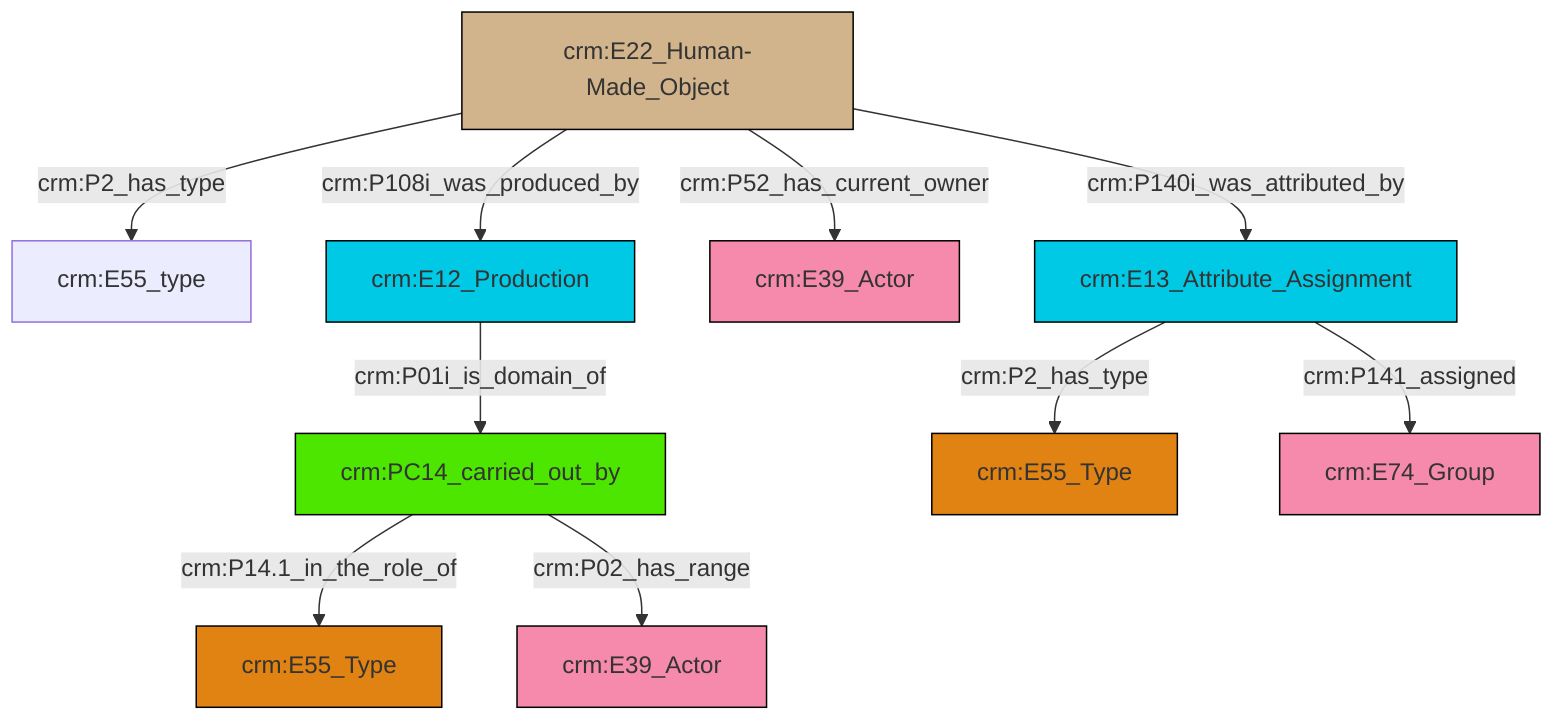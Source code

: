 graph TD
classDef Literal fill:#f2f2f2,stroke:#000000;
classDef CRM_Entity fill:#FFFFFF,stroke:#000000;
classDef Temporal_Entity fill:#00C9E6, stroke:#000000;
classDef Type fill:#E18312, stroke:#000000;
classDef Time-Span fill:#2C9C91, stroke:#000000;
classDef Appellation fill:#FFEB7F, stroke:#000000;
classDef Place fill:#008836, stroke:#000000;
classDef Persistent_Item fill:#B266B2, stroke:#000000;
classDef Conceptual_Object fill:#FFD700, stroke:#000000;
classDef Physical_Thing fill:#D2B48C, stroke:#000000;
classDef Actor fill:#f58aad, stroke:#000000;
classDef PC_Classes fill:#4ce600, stroke:#000000;
classDef Multi fill:#cccccc,stroke:#000000;

6["crm:E22_Human-Made_Object"]:::Physical_Thing -->|crm:P2_has_type| 4["crm:E55_type"]:::Default
7["crm:PC14_carried_out_by"]:::PC_Classes -->|crm:P14.1_in_the_role_of| 2["crm:E55_Type"]:::Type
6["crm:E22_Human-Made_Object"]:::Physical_Thing -->|crm:P108i_was_produced_by| 8["crm:E12_Production"]:::Temporal_Entity
14["crm:E13_Attribute_Assignment"]:::Temporal_Entity -->|crm:P141_assigned| 15["crm:E74_Group"]:::Actor
6["crm:E22_Human-Made_Object"]:::Physical_Thing -->|crm:P52_has_current_owner| 9["crm:E39_Actor"]:::Actor
7["crm:PC14_carried_out_by"]:::PC_Classes -->|crm:P02_has_range| 0["crm:E39_Actor"]:::Actor
6["crm:E22_Human-Made_Object"]:::Physical_Thing -->|crm:P140i_was_attributed_by| 14["crm:E13_Attribute_Assignment"]:::Temporal_Entity
8["crm:E12_Production"]:::Temporal_Entity -->|crm:P01i_is_domain_of| 7["crm:PC14_carried_out_by"]:::PC_Classes
14["crm:E13_Attribute_Assignment"]:::Temporal_Entity -->|crm:P2_has_type| 11["crm:E55_Type"]:::Type